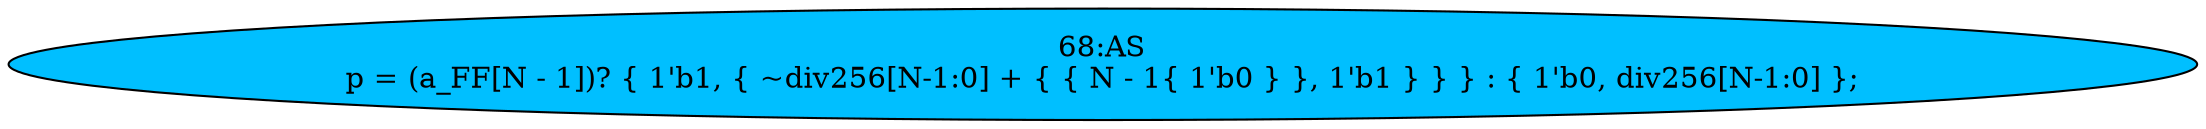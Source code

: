 strict digraph "" {
	node [label="\N"];
	"68:AS"	 [ast="<pyverilog.vparser.ast.Assign object at 0x7f71c80041d0>",
		def_var="['p']",
		fillcolor=deepskyblue,
		label="68:AS
p = (a_FF[N - 1])? { 1'b1, { ~div256[N-1:0] + { { N - 1{ 1'b0 } }, 1'b1 } } } : { 1'b0, div256[N-1:0] };",
		statements="[]",
		style=filled,
		typ=Assign,
		use_var="['a_FF', 'div256', 'div256', 'N']"];
}
